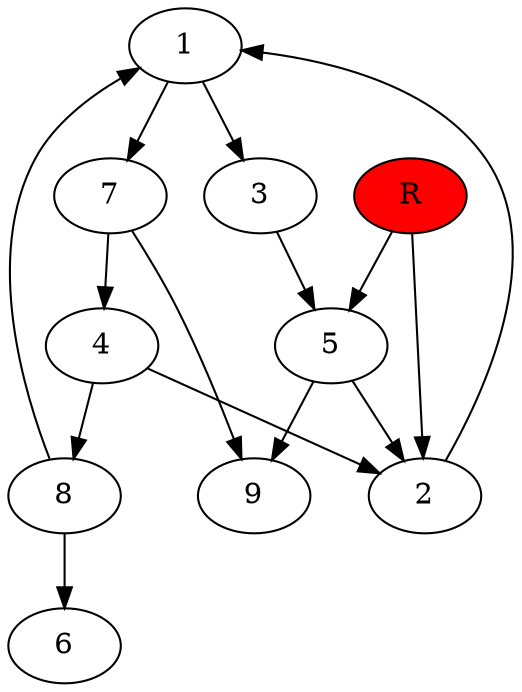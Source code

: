 digraph prb10016 {
	1
	2
	3
	4
	5
	6
	7
	8
	R [fillcolor="#ff0000" style=filled]
	1 -> 3
	1 -> 7
	2 -> 1
	3 -> 5
	4 -> 2
	4 -> 8
	5 -> 2
	5 -> 9
	7 -> 4
	7 -> 9
	8 -> 1
	8 -> 6
	R -> 2
	R -> 5
}
